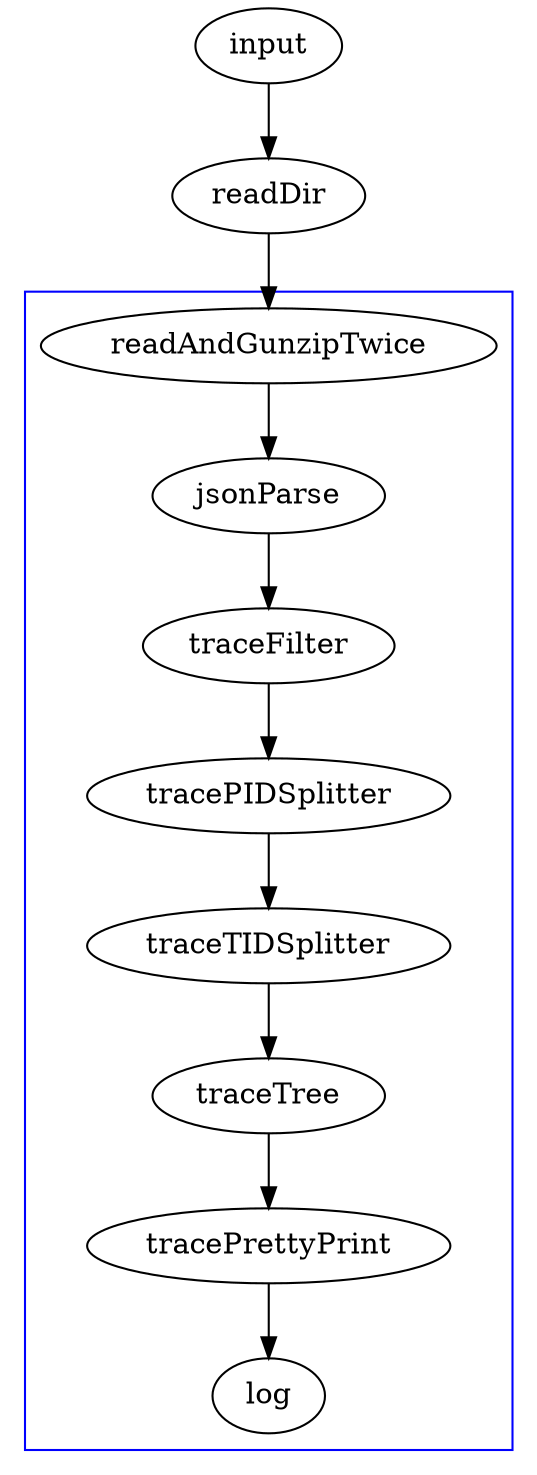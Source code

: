 digraph trace {

  imports="['./lib/trace-phases.js', './lib/silly-phases.js']"

  input [data="traces"]

  subgraph cluster0 {
    readAndGunzipTwice -> jsonParse;
    jsonParse -> traceFilter -> tracePIDSplitter -> traceTIDSplitter -> traceTree;
    traceTree -> tracePrettyPrint -> log;

    color=blue;
    strategy=pipeline;
  }

  input -> readDir -> readAndGunzipTwice;

  log [tags="['filename']"]
  traceFilter [traceEvents="['Document::updateStyle','V8.Execute','CSSParserImpl::parseStyleSheet']"];
  tracePrettyPrint [showTrace="false"];
}
